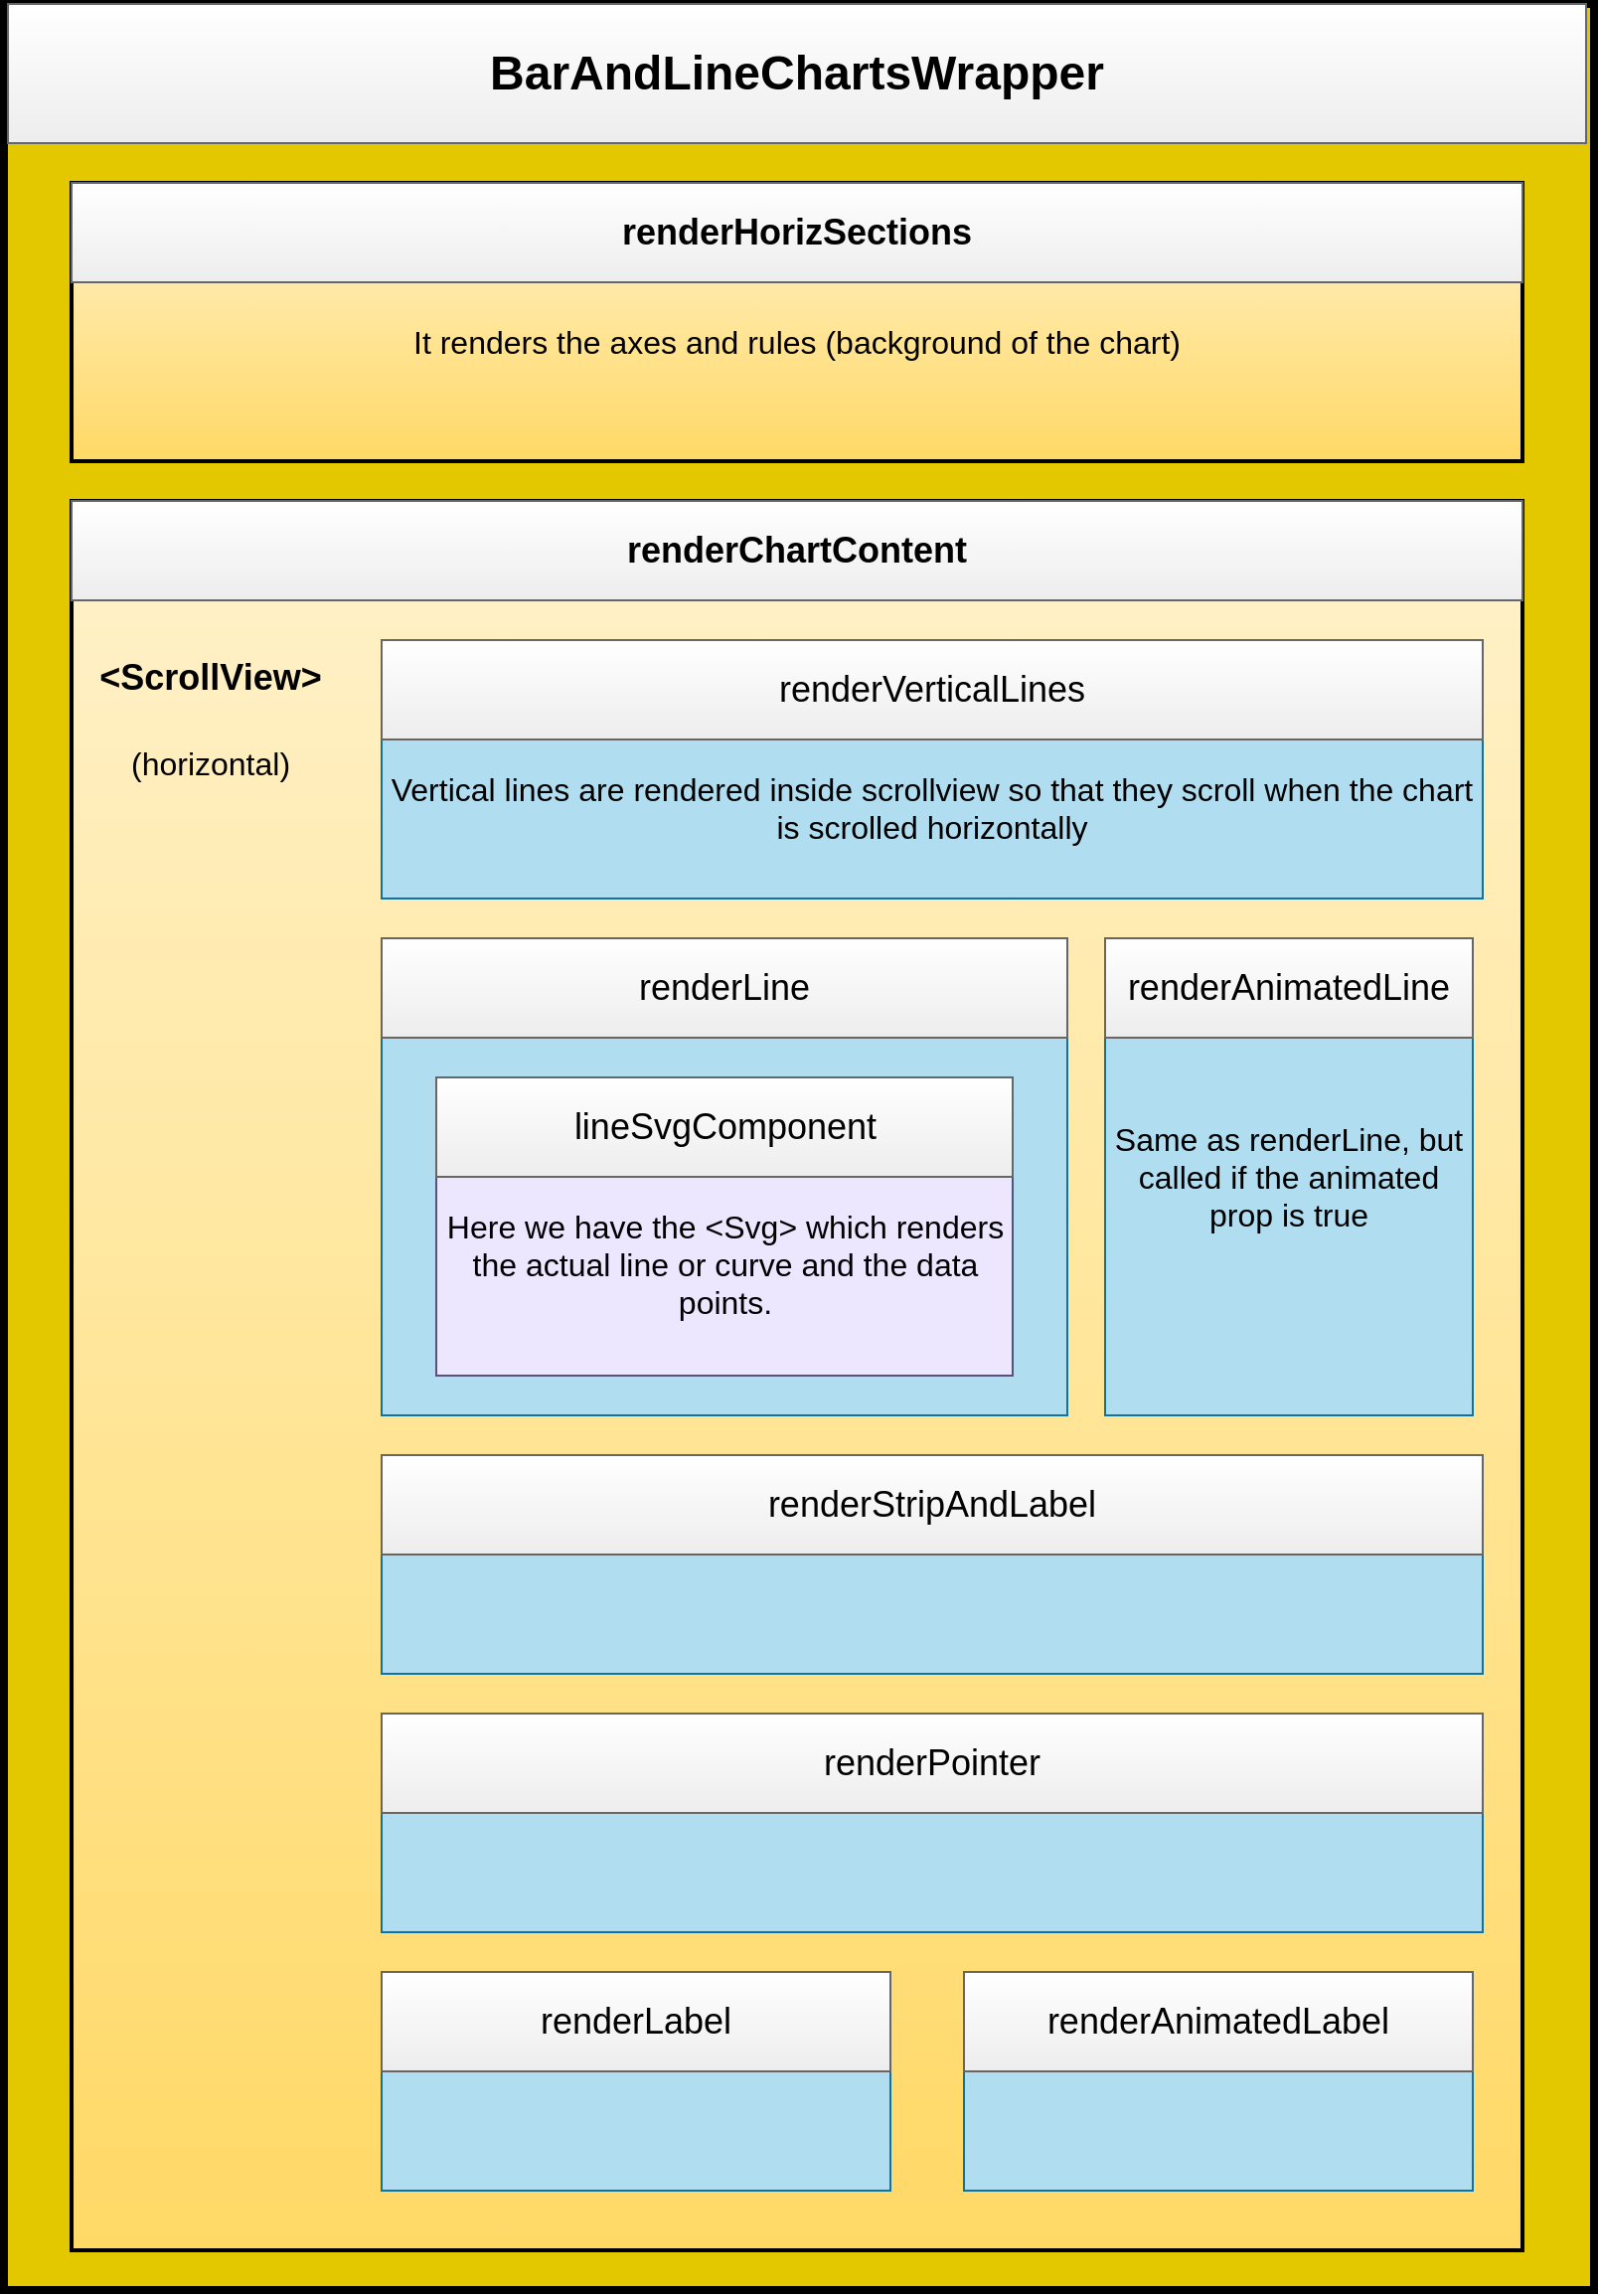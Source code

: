 <mxfile version="25.0.3">
  <diagram name="Page-1" id="Hofu2dIybcHO47qxcGxK">
    <mxGraphModel dx="1553" dy="1024" grid="1" gridSize="10" guides="1" tooltips="1" connect="1" arrows="1" fold="1" page="1" pageScale="1" pageWidth="827" pageHeight="1169" math="0" shadow="0">
      <root>
        <mxCell id="0" />
        <mxCell id="1" parent="0" />
        <mxCell id="R1VTG5b1p_OsUZKaVzUe-18" value="" style="rounded=0;whiteSpace=wrap;html=1;fillColor=#e3c800;fontColor=#000000;strokeColor=#000000;strokeWidth=4;" vertex="1" parent="1">
          <mxGeometry x="14" y="10" width="800" height="1150" as="geometry" />
        </mxCell>
        <mxCell id="R1VTG5b1p_OsUZKaVzUe-21" value="&lt;font style=&quot;font-size: 24px;&quot;&gt;&lt;b&gt;BarAndLineChartsWrapper&lt;/b&gt;&lt;/font&gt;" style="rounded=0;whiteSpace=wrap;html=1;fillColor=#FFFFFF;gradientColor=#EDEDED;strokeColor=#666666;" vertex="1" parent="1">
          <mxGeometry x="16" y="10" width="794" height="70" as="geometry" />
        </mxCell>
        <mxCell id="R1VTG5b1p_OsUZKaVzUe-40" value="&lt;div&gt;&lt;font style=&quot;font-size: 16px;&quot;&gt;&lt;br&gt;&lt;/font&gt;&lt;/div&gt;&lt;font style=&quot;font-size: 16px;&quot;&gt;It renders the axes and rules (background of the chart)&lt;/font&gt;" style="rounded=0;whiteSpace=wrap;html=1;fillColor=#fff2cc;gradientColor=#ffd966;strokeColor=#000000;strokeWidth=2;" vertex="1" parent="1">
          <mxGeometry x="48" y="100" width="730" height="140" as="geometry" />
        </mxCell>
        <mxCell id="R1VTG5b1p_OsUZKaVzUe-41" value="&lt;font style=&quot;font-size: 18px;&quot;&gt;&lt;b&gt;renderHorizSections&lt;/b&gt;&lt;/font&gt;" style="rounded=0;whiteSpace=wrap;html=1;fillColor=#FFFFFF;gradientColor=#EDEDED;strokeColor=#666666;" vertex="1" parent="1">
          <mxGeometry x="48" y="100" width="730" height="50" as="geometry" />
        </mxCell>
        <mxCell id="R1VTG5b1p_OsUZKaVzUe-44" value="" style="rounded=0;whiteSpace=wrap;html=1;fillColor=#fff2cc;strokeColor=#000000;gradientColor=#ffd966;strokeWidth=2;" vertex="1" parent="1">
          <mxGeometry x="48" y="260" width="730" height="880" as="geometry" />
        </mxCell>
        <mxCell id="R1VTG5b1p_OsUZKaVzUe-52" value="&lt;font style=&quot;font-size: 18px;&quot;&gt;&lt;b&gt;renderChartContent&lt;/b&gt;&lt;/font&gt;" style="rounded=0;whiteSpace=wrap;html=1;fillColor=#FFFFFF;gradientColor=#EDEDED;strokeColor=#666666;" vertex="1" parent="1">
          <mxGeometry x="48" y="260" width="730" height="50" as="geometry" />
        </mxCell>
        <mxCell id="R1VTG5b1p_OsUZKaVzUe-54" value="&lt;font style=&quot;font-size: 18px;&quot;&gt;&lt;b&gt;&amp;lt;ScrollView&amp;gt;&lt;/b&gt;&lt;/font&gt;&lt;div&gt;&lt;span style=&quot;font-size: 18px;&quot;&gt;&lt;b&gt;&lt;br&gt;&lt;/b&gt;&lt;/span&gt;&lt;div&gt;&lt;font style=&quot;font-size: 16px;&quot;&gt;(horizontal)&lt;/font&gt;&lt;/div&gt;&lt;/div&gt;" style="rounded=0;whiteSpace=wrap;html=1;strokeColor=none;fillColor=none;" vertex="1" parent="1">
          <mxGeometry x="48" y="330" width="140" height="80" as="geometry" />
        </mxCell>
        <mxCell id="R1VTG5b1p_OsUZKaVzUe-55" value="" style="rounded=0;whiteSpace=wrap;html=1;fillColor=#b1ddf0;strokeColor=#10739e;" vertex="1" parent="1">
          <mxGeometry x="204" y="480" width="345" height="240" as="geometry" />
        </mxCell>
        <mxCell id="R1VTG5b1p_OsUZKaVzUe-56" value="&lt;font style=&quot;font-size: 18px;&quot;&gt;renderLine&lt;/font&gt;" style="rounded=0;whiteSpace=wrap;html=1;fillColor=#FFFFFF;gradientColor=#EDEDED;strokeColor=#666666;" vertex="1" parent="1">
          <mxGeometry x="204" y="480" width="345" height="50" as="geometry" />
        </mxCell>
        <mxCell id="R1VTG5b1p_OsUZKaVzUe-57" value="&lt;font style=&quot;font-size: 16px;&quot;&gt;Same as renderLine, but called if the animated prop is true&lt;/font&gt;" style="rounded=0;whiteSpace=wrap;html=1;fillColor=#b1ddf0;strokeColor=#10739e;" vertex="1" parent="1">
          <mxGeometry x="568" y="480" width="185" height="240" as="geometry" />
        </mxCell>
        <mxCell id="R1VTG5b1p_OsUZKaVzUe-58" value="&lt;font style=&quot;font-size: 18px;&quot;&gt;renderAnimatedLine&lt;/font&gt;" style="rounded=0;whiteSpace=wrap;html=1;fillColor=#FFFFFF;gradientColor=#EDEDED;strokeColor=#666666;" vertex="1" parent="1">
          <mxGeometry x="568" y="480" width="185" height="50" as="geometry" />
        </mxCell>
        <mxCell id="R1VTG5b1p_OsUZKaVzUe-59" value="&lt;div&gt;&lt;font style=&quot;font-size: 16px;&quot;&gt;&lt;br&gt;&lt;/font&gt;&lt;/div&gt;&lt;div&gt;&lt;font style=&quot;font-size: 16px;&quot;&gt;&lt;br&gt;&lt;/font&gt;&lt;/div&gt;&lt;font style=&quot;font-size: 16px;&quot;&gt;&lt;div&gt;&lt;font style=&quot;font-size: 16px;&quot;&gt;&lt;br&gt;&lt;/font&gt;&lt;/div&gt;Here we have the &amp;lt;Svg&amp;gt; which renders the actual line or curve and&amp;nbsp;&lt;/font&gt;&lt;span style=&quot;background-color: initial; font-size: 16px;&quot;&gt;the data points.&lt;/span&gt;&lt;div&gt;&lt;font style=&quot;font-size: 16px;&quot;&gt;&lt;br&gt;&lt;/font&gt;&lt;/div&gt;" style="rounded=0;whiteSpace=wrap;html=1;fillColor=#EDE6FF;strokeColor=#56517e;" vertex="1" parent="1">
          <mxGeometry x="231.5" y="550" width="290" height="150" as="geometry" />
        </mxCell>
        <mxCell id="R1VTG5b1p_OsUZKaVzUe-60" value="&lt;font style=&quot;font-size: 18px;&quot;&gt;lineSvgComponent&lt;/font&gt;" style="rounded=0;whiteSpace=wrap;html=1;fillColor=#FFFFFF;gradientColor=#EDEDED;strokeColor=#666666;" vertex="1" parent="1">
          <mxGeometry x="231.5" y="550" width="290" height="50" as="geometry" />
        </mxCell>
        <mxCell id="R1VTG5b1p_OsUZKaVzUe-61" value="&lt;div&gt;&lt;font style=&quot;font-size: 16px;&quot;&gt;&lt;br&gt;&lt;/font&gt;&lt;/div&gt;&lt;font style=&quot;font-size: 16px;&quot;&gt;&lt;div&gt;&lt;font style=&quot;font-size: 16px;&quot;&gt;&lt;br&gt;&lt;/font&gt;&lt;/div&gt;Vertical lines are rendered inside scrollview so that they scroll when the chart is scrolled horizontally&lt;/font&gt;" style="rounded=0;whiteSpace=wrap;html=1;fillColor=#b1ddf0;strokeColor=#10739e;" vertex="1" parent="1">
          <mxGeometry x="204" y="330" width="554" height="130" as="geometry" />
        </mxCell>
        <mxCell id="R1VTG5b1p_OsUZKaVzUe-62" value="&lt;font style=&quot;font-size: 18px;&quot;&gt;renderVerticalLines&lt;/font&gt;" style="rounded=0;whiteSpace=wrap;html=1;fillColor=#FFFFFF;gradientColor=#EDEDED;strokeColor=#666666;" vertex="1" parent="1">
          <mxGeometry x="204" y="330" width="554" height="50" as="geometry" />
        </mxCell>
        <mxCell id="R1VTG5b1p_OsUZKaVzUe-63" value="" style="rounded=0;whiteSpace=wrap;html=1;fillColor=#b1ddf0;strokeColor=#10739e;" vertex="1" parent="1">
          <mxGeometry x="204" y="870" width="554" height="110" as="geometry" />
        </mxCell>
        <mxCell id="R1VTG5b1p_OsUZKaVzUe-64" value="&lt;font style=&quot;font-size: 18px;&quot;&gt;renderPointer&lt;/font&gt;" style="rounded=0;whiteSpace=wrap;html=1;fillColor=#FFFFFF;gradientColor=#EDEDED;strokeColor=#666666;" vertex="1" parent="1">
          <mxGeometry x="204" y="870" width="554" height="50" as="geometry" />
        </mxCell>
        <mxCell id="R1VTG5b1p_OsUZKaVzUe-65" value="" style="rounded=0;whiteSpace=wrap;html=1;fillColor=#b1ddf0;strokeColor=#10739e;" vertex="1" parent="1">
          <mxGeometry x="204" y="740" width="554" height="110" as="geometry" />
        </mxCell>
        <mxCell id="R1VTG5b1p_OsUZKaVzUe-66" value="&lt;font style=&quot;font-size: 18px;&quot;&gt;renderStripAndLabel&lt;/font&gt;" style="rounded=0;whiteSpace=wrap;html=1;fillColor=#FFFFFF;gradientColor=#EDEDED;strokeColor=#666666;" vertex="1" parent="1">
          <mxGeometry x="204" y="740" width="554" height="50" as="geometry" />
        </mxCell>
        <mxCell id="R1VTG5b1p_OsUZKaVzUe-69" value="" style="rounded=0;whiteSpace=wrap;html=1;fillColor=#b1ddf0;strokeColor=#10739e;" vertex="1" parent="1">
          <mxGeometry x="204" y="1000" width="256" height="110" as="geometry" />
        </mxCell>
        <mxCell id="R1VTG5b1p_OsUZKaVzUe-70" value="&lt;font style=&quot;font-size: 18px;&quot;&gt;renderLabel&lt;/font&gt;" style="rounded=0;whiteSpace=wrap;html=1;fillColor=#FFFFFF;gradientColor=#EDEDED;strokeColor=#666666;" vertex="1" parent="1">
          <mxGeometry x="204" y="1000" width="256" height="50" as="geometry" />
        </mxCell>
        <mxCell id="R1VTG5b1p_OsUZKaVzUe-71" value="" style="rounded=0;whiteSpace=wrap;html=1;fillColor=#b1ddf0;strokeColor=#10739e;" vertex="1" parent="1">
          <mxGeometry x="497" y="1000" width="256" height="110" as="geometry" />
        </mxCell>
        <mxCell id="R1VTG5b1p_OsUZKaVzUe-72" value="&lt;font style=&quot;font-size: 18px;&quot;&gt;renderAnimatedLabel&lt;/font&gt;" style="rounded=0;whiteSpace=wrap;html=1;fillColor=#FFFFFF;gradientColor=#EDEDED;strokeColor=#666666;" vertex="1" parent="1">
          <mxGeometry x="497" y="1000" width="256" height="50" as="geometry" />
        </mxCell>
      </root>
    </mxGraphModel>
  </diagram>
</mxfile>

